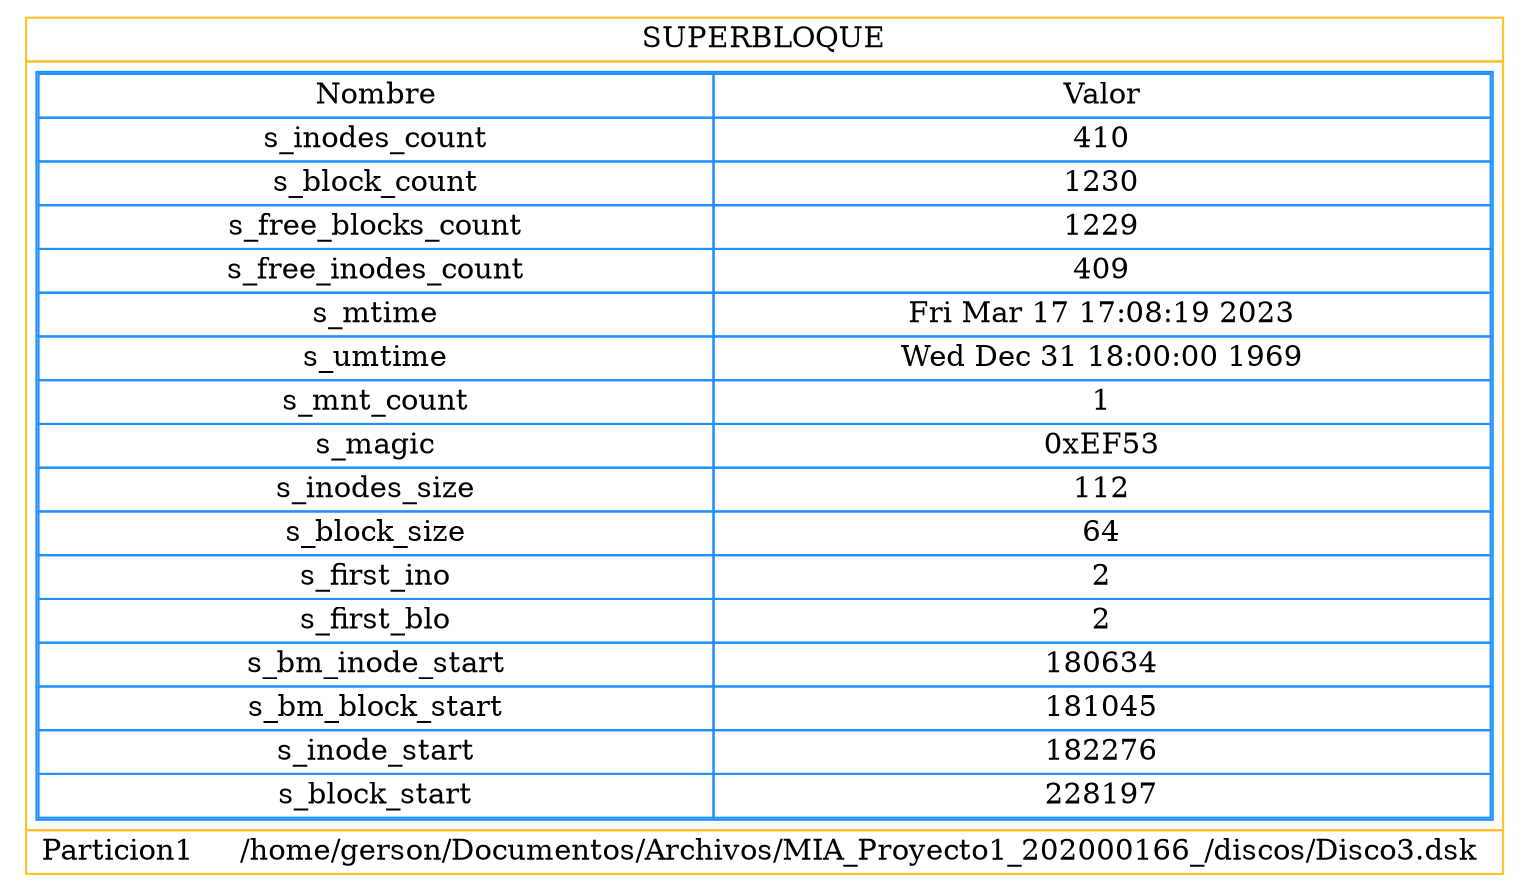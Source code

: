digraph {
rankdir=LR;
Super0 [
shape=plaintext
label=<
<table border='0' cellborder='1' color='goldenrod1' cellspacing='0'>
<tr><td PORT = "I0" >SUPERBLOQUE</td></tr>
	<tr><td cellpadding='4'>
<table color='dodgerblue' cellspacing='0'>
<tr><td>Nombre</td><td>Valor</td></tr>
<tr><td>s_inodes_count</td><td>410</td></tr>
<tr><td>s_block_count</td><td>1230</td></tr>
<tr><td>s_free_blocks_count</td><td>1229</td></tr>
<tr><td>s_free_inodes_count</td><td>409</td></tr>
<tr><td>s_mtime</td><td>Fri Mar 17 17:08:19 2023
</td></tr>
<tr><td>s_umtime</td><td>Wed Dec 31 18:00:00 1969
</td></tr>
<tr><td>s_mnt_count</td><td> 1 </td></tr>
<tr><td>s_magic</td><td >0xEF53</td></tr>
<tr><td>s_inodes_size</td><td> 112 </td></tr>
<tr><td>s_block_size</td><td> 64 </td></tr>
<tr><td>s_first_ino</td><td> 2 </td></tr>
<tr><td>s_first_blo</td><td> 2 </td></tr>
<tr><td>s_bm_inode_start</td><td> 180634 </td></tr>
<tr><td>s_bm_block_start</td><td> 181045 </td></tr>
<tr><td>s_inode_start</td><td> 182276 </td></tr>
<tr><td>s_block_start</td><td> 228197 </td></tr>
</table>
</td>
</tr>
<tr><td> Particion1     /home/gerson/Documentos/Archivos/MIA_Proyecto1_202000166_/discos/Disco3.dsk  </td></tr>
</table>
>];
}
